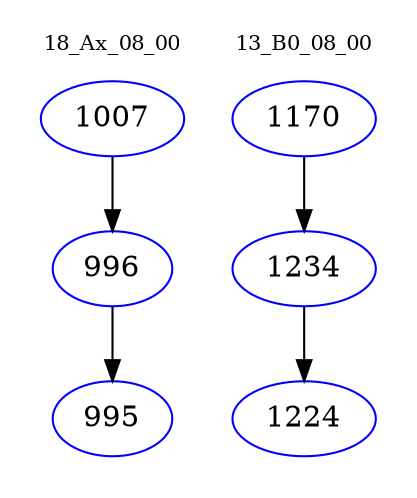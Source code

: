 digraph{
subgraph cluster_0 {
color = white
label = "18_Ax_08_00";
fontsize=10;
T0_1007 [label="1007", color="blue"]
T0_1007 -> T0_996 [color="black"]
T0_996 [label="996", color="blue"]
T0_996 -> T0_995 [color="black"]
T0_995 [label="995", color="blue"]
}
subgraph cluster_1 {
color = white
label = "13_B0_08_00";
fontsize=10;
T1_1170 [label="1170", color="blue"]
T1_1170 -> T1_1234 [color="black"]
T1_1234 [label="1234", color="blue"]
T1_1234 -> T1_1224 [color="black"]
T1_1224 [label="1224", color="blue"]
}
}
